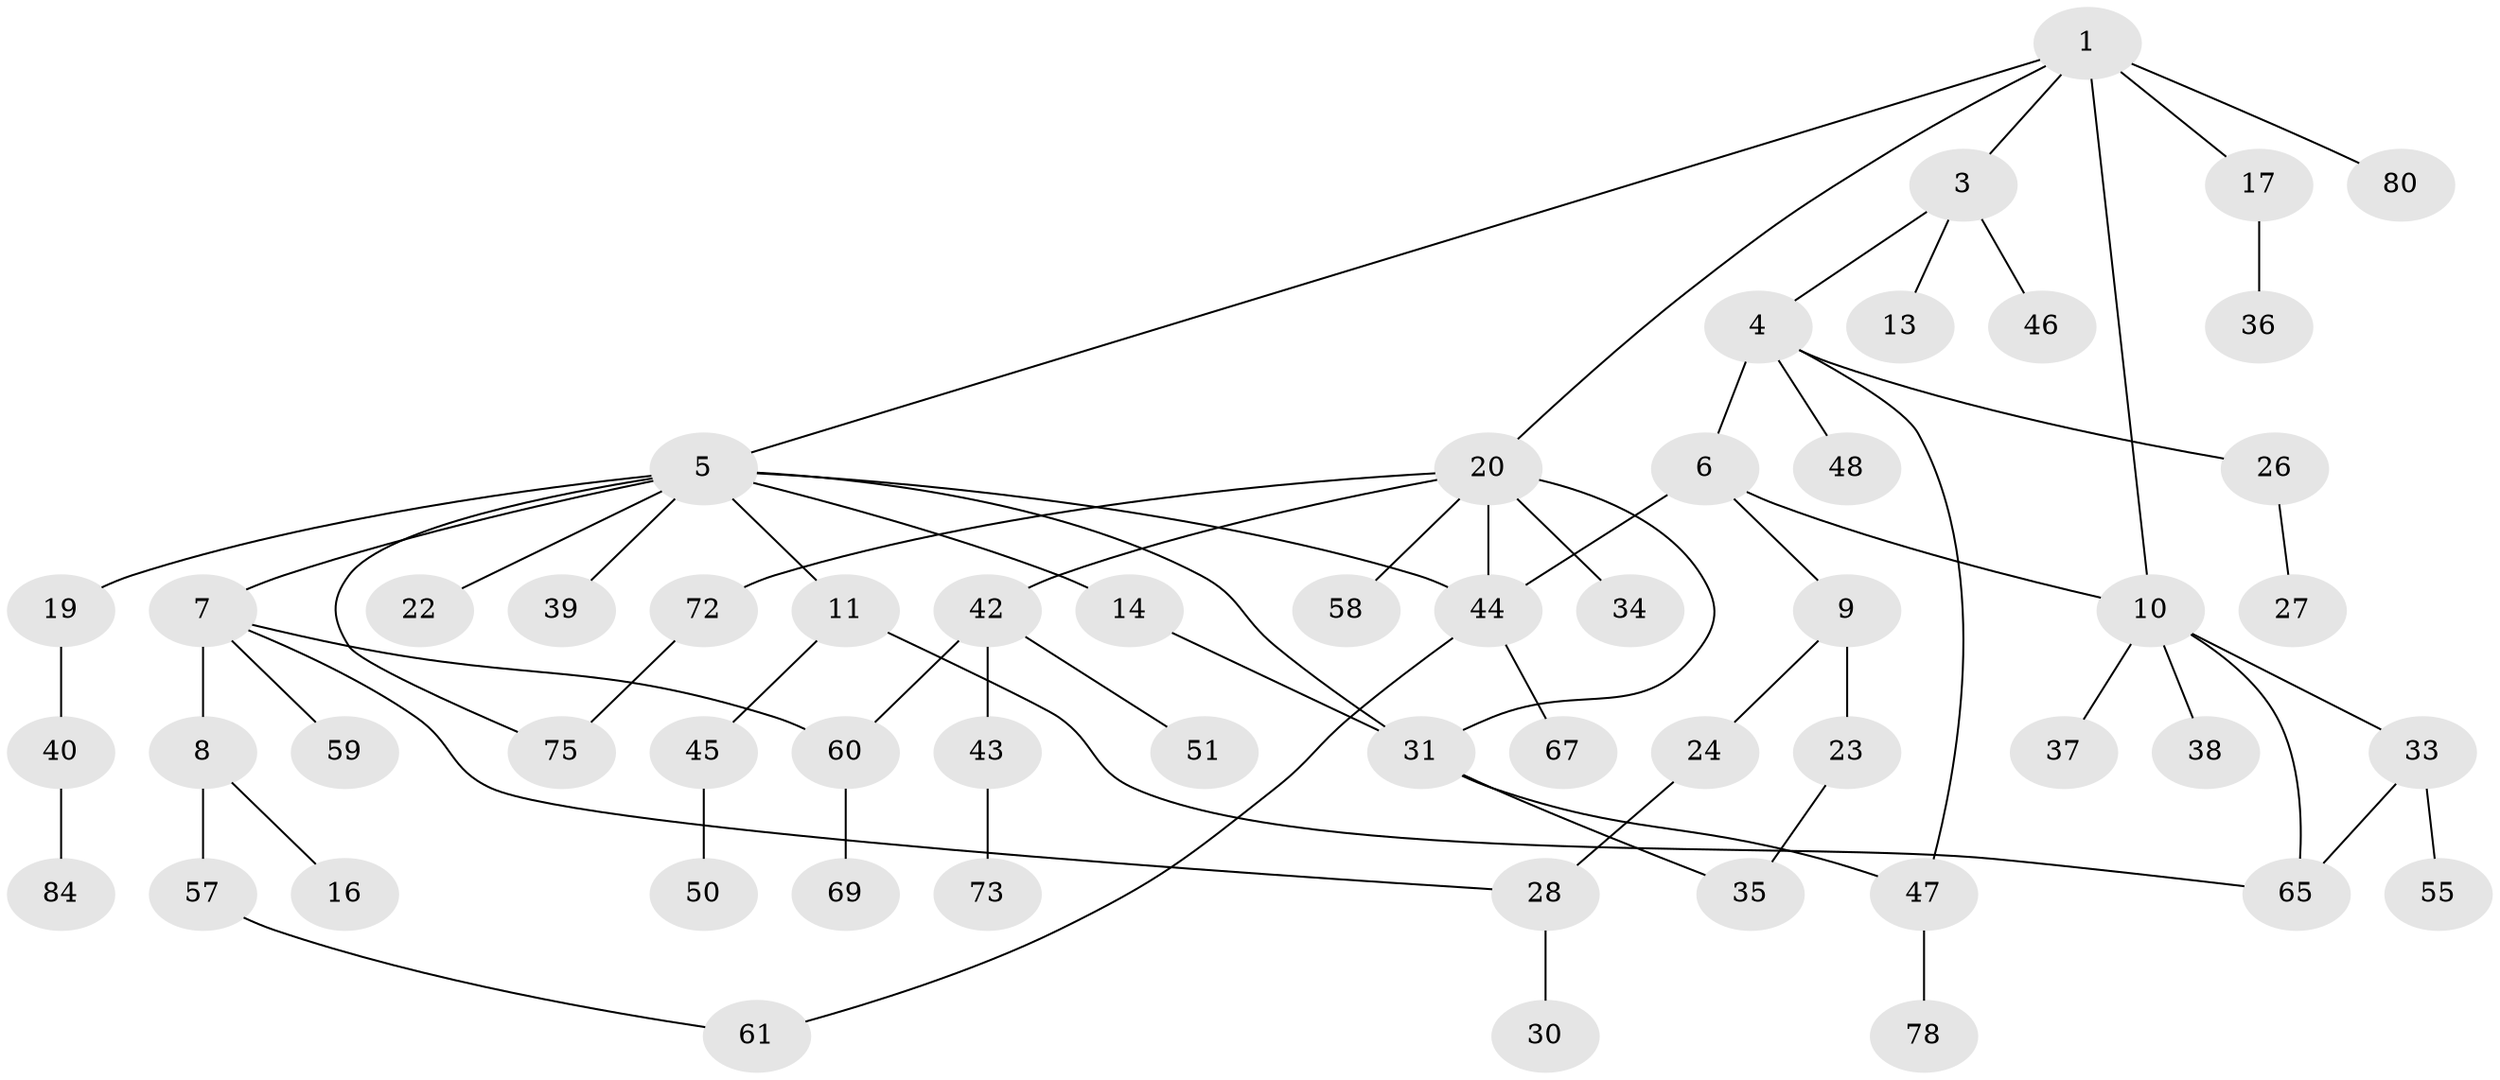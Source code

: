 // Generated by graph-tools (version 1.1) at 2025/23/03/03/25 07:23:31]
// undirected, 56 vertices, 68 edges
graph export_dot {
graph [start="1"]
  node [color=gray90,style=filled];
  1 [super="+2"];
  3 [super="+54"];
  4 [super="+64"];
  5 [super="+12"];
  6 [super="+68"];
  7 [super="+15"];
  8 [super="+53"];
  9 [super="+18"];
  10 [super="+25"];
  11 [super="+32"];
  13;
  14;
  16;
  17 [super="+29"];
  19 [super="+63"];
  20 [super="+21"];
  22;
  23;
  24 [super="+70"];
  26 [super="+77"];
  27;
  28 [super="+41"];
  30;
  31 [super="+52"];
  33 [super="+79"];
  34;
  35 [super="+56"];
  36;
  37;
  38;
  39;
  40 [super="+49"];
  42 [super="+83"];
  43 [super="+66"];
  44 [super="+62"];
  45;
  46;
  47 [super="+85"];
  48;
  50 [super="+81"];
  51;
  55;
  57;
  58;
  59;
  60 [super="+82"];
  61 [super="+76"];
  65 [super="+74"];
  67;
  69 [super="+71"];
  72;
  73;
  75;
  78;
  80;
  84;
  1 -- 5;
  1 -- 10;
  1 -- 20;
  1 -- 80;
  1 -- 3;
  1 -- 17;
  3 -- 4;
  3 -- 13;
  3 -- 46;
  4 -- 6;
  4 -- 26;
  4 -- 48;
  4 -- 47;
  5 -- 7;
  5 -- 11;
  5 -- 19;
  5 -- 22;
  5 -- 31;
  5 -- 39;
  5 -- 75;
  5 -- 44;
  5 -- 14;
  6 -- 9;
  6 -- 10;
  6 -- 44;
  7 -- 8;
  7 -- 28;
  7 -- 59;
  7 -- 60;
  8 -- 16;
  8 -- 57;
  9 -- 24;
  9 -- 23;
  10 -- 38;
  10 -- 65;
  10 -- 33;
  10 -- 37;
  11 -- 45;
  11 -- 65;
  14 -- 31;
  17 -- 36;
  19 -- 40;
  20 -- 42;
  20 -- 44;
  20 -- 58;
  20 -- 72;
  20 -- 34;
  20 -- 31;
  23 -- 35;
  24 -- 28;
  26 -- 27;
  28 -- 30;
  31 -- 47;
  31 -- 35;
  33 -- 55;
  33 -- 65;
  40 -- 84;
  42 -- 43;
  42 -- 51;
  42 -- 60;
  43 -- 73;
  44 -- 67;
  44 -- 61;
  45 -- 50;
  47 -- 78;
  57 -- 61;
  60 -- 69;
  72 -- 75;
}
